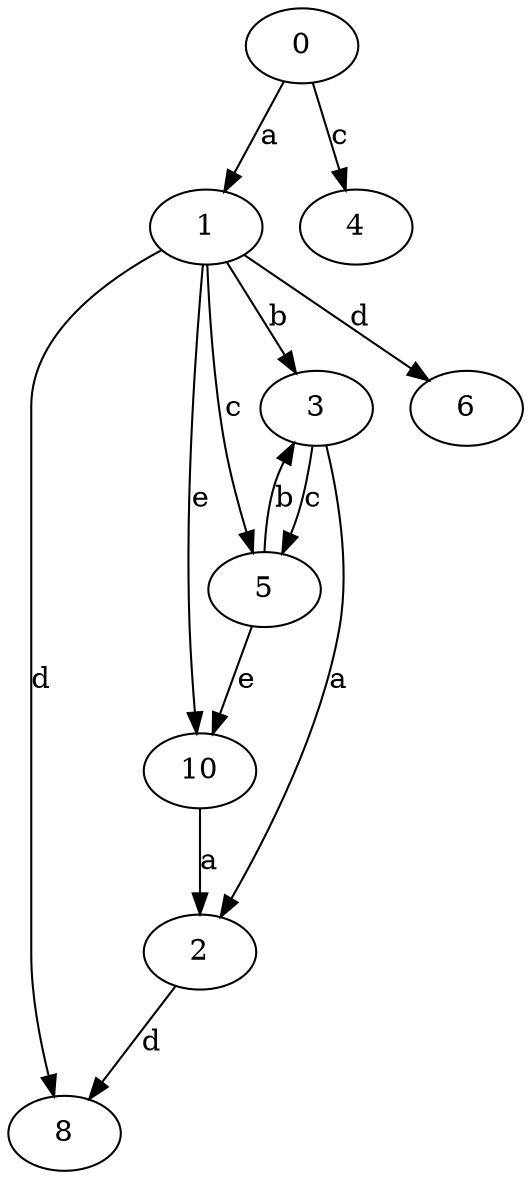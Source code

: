 strict digraph  {
1;
2;
0;
3;
4;
5;
6;
8;
10;
1 -> 3  [label=b];
1 -> 5  [label=c];
1 -> 6  [label=d];
1 -> 8  [label=d];
1 -> 10  [label=e];
2 -> 8  [label=d];
0 -> 1  [label=a];
0 -> 4  [label=c];
3 -> 2  [label=a];
3 -> 5  [label=c];
5 -> 3  [label=b];
5 -> 10  [label=e];
10 -> 2  [label=a];
}
